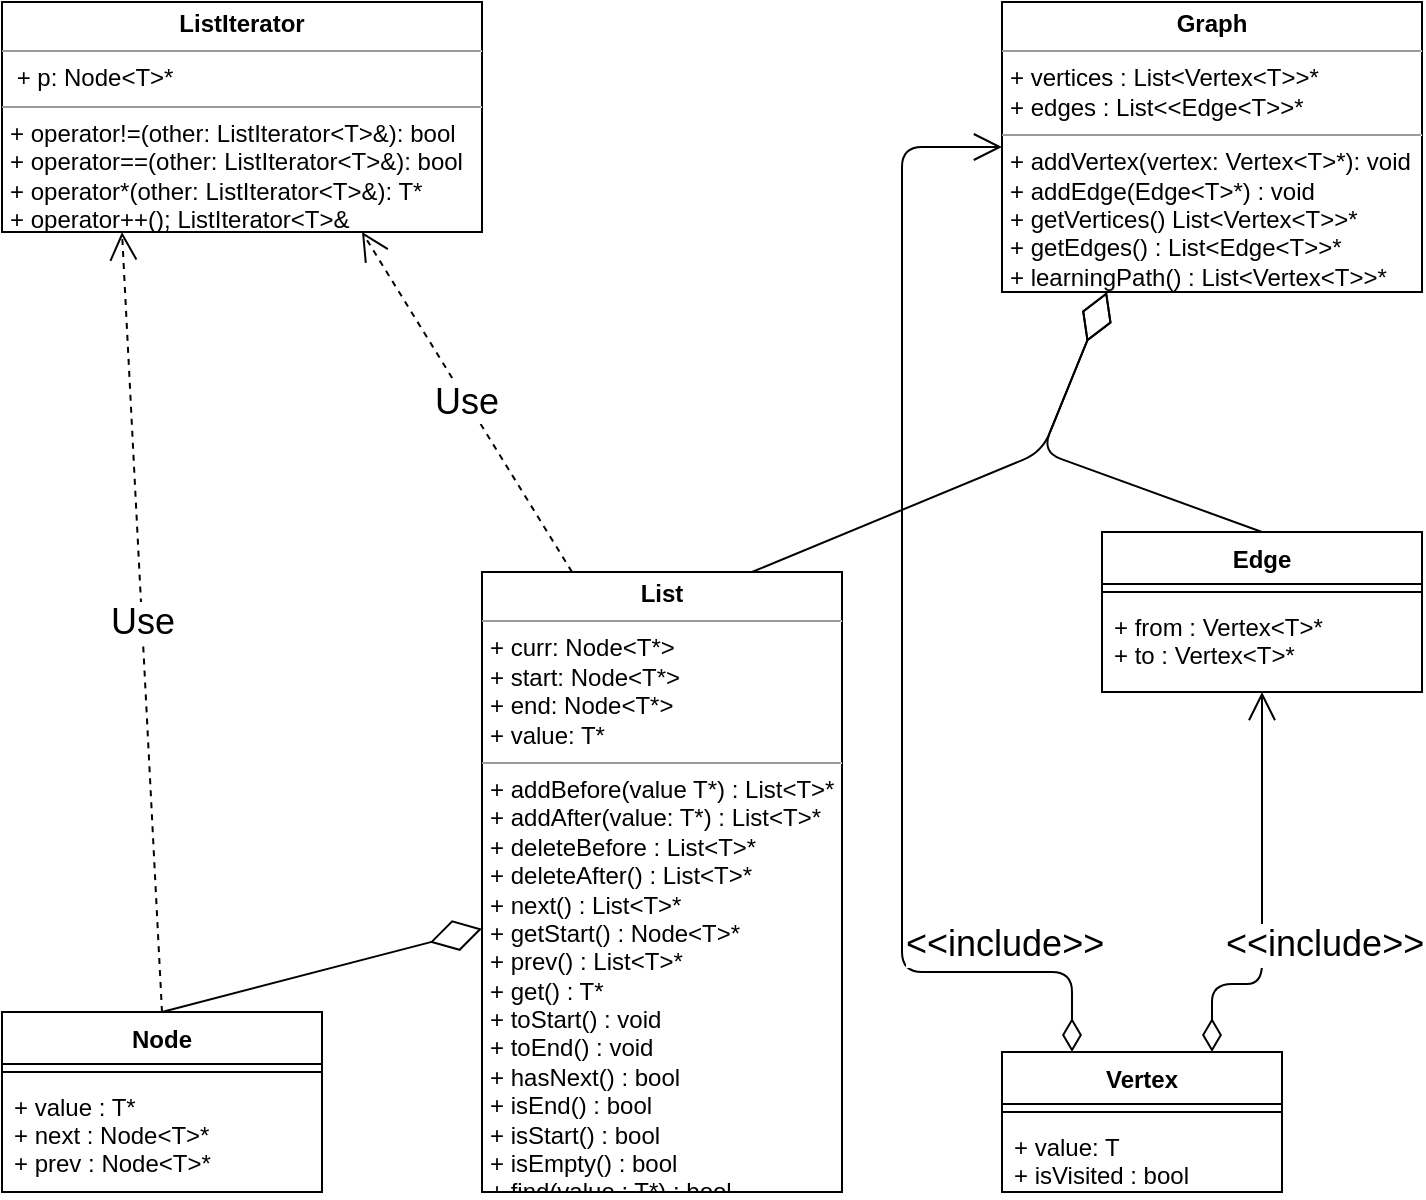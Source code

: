 <mxfile version="13.1.1" type="github">
  <diagram id="kseK9sUrW2folhvouOjL" name="Страница 1">
    <mxGraphModel dx="1030" dy="576" grid="1" gridSize="10" guides="1" tooltips="1" connect="1" arrows="1" fold="1" page="1" pageScale="1" pageWidth="850" pageHeight="1100" math="0" shadow="0">
      <root>
        <mxCell id="0" />
        <mxCell id="1" parent="0" />
        <mxCell id="5DHbwvcFjcHv_emhHEeE-2" style="edgeStyle=orthogonalEdgeStyle;rounded=0;orthogonalLoop=1;jettySize=auto;html=1;" parent="1" edge="1">
          <mxGeometry relative="1" as="geometry">
            <mxPoint x="260" y="300" as="sourcePoint" />
            <mxPoint x="260" y="300" as="targetPoint" />
          </mxGeometry>
        </mxCell>
        <mxCell id="5DHbwvcFjcHv_emhHEeE-1" value="&lt;p style=&quot;margin: 0px ; margin-top: 4px ; text-align: center&quot;&gt;&lt;b&gt;ListIterator&lt;/b&gt;&lt;/p&gt;&lt;hr size=&quot;1&quot;&gt;&lt;p style=&quot;margin: 0px ; margin-left: 4px&quot;&gt;&amp;nbsp;+ p: Node&amp;lt;T&amp;gt;*&lt;/p&gt;&lt;hr size=&quot;1&quot;&gt;&lt;p style=&quot;margin: 0px ; margin-left: 4px&quot;&gt;+ operator!=(other: ListIterator&amp;lt;T&amp;gt;&amp;amp;): bool&lt;/p&gt;&lt;p style=&quot;margin: 0px ; margin-left: 4px&quot;&gt;+ operator==(other: ListIterator&amp;lt;T&amp;gt;&amp;amp;): bool&lt;/p&gt;&lt;p style=&quot;margin: 0px ; margin-left: 4px&quot;&gt;+ operator*(other: ListIterator&amp;lt;T&amp;gt;&amp;amp;): T*&lt;/p&gt;&lt;p style=&quot;margin: 0px ; margin-left: 4px&quot;&gt;+ operator++(); ListIterator&amp;lt;T&amp;gt;&amp;amp;&lt;/p&gt;" style="verticalAlign=top;align=left;overflow=fill;fontSize=12;fontFamily=Helvetica;html=1;" parent="1" vertex="1">
          <mxGeometry x="60" y="55" width="240" height="115" as="geometry" />
        </mxCell>
        <mxCell id="5DHbwvcFjcHv_emhHEeE-3" value="&lt;p style=&quot;margin: 0px ; margin-top: 4px ; text-align: center&quot;&gt;&lt;b&gt;List&lt;/b&gt;&lt;/p&gt;&lt;hr size=&quot;1&quot;&gt;&lt;p style=&quot;margin: 0px ; margin-left: 4px&quot;&gt;+ curr: Node&amp;lt;T*&amp;gt;&lt;/p&gt;&lt;p style=&quot;margin: 0px ; margin-left: 4px&quot;&gt;+ start: Node&amp;lt;T*&amp;gt;&lt;/p&gt;&lt;p style=&quot;margin: 0px ; margin-left: 4px&quot;&gt;+ end: Node&amp;lt;T*&amp;gt;&lt;/p&gt;&lt;p style=&quot;margin: 0px ; margin-left: 4px&quot;&gt;+ value: T*&lt;/p&gt;&lt;hr size=&quot;1&quot;&gt;&lt;p style=&quot;margin: 0px ; margin-left: 4px&quot;&gt;&lt;span&gt;+ addBefore(value T*) : List&amp;lt;T&amp;gt;*&lt;/span&gt;&lt;br&gt;&lt;span&gt;+ addAfter(value: T*) : List&amp;lt;T&amp;gt;*&lt;/span&gt;&lt;br&gt;&lt;span&gt;+ deleteBefore : List&amp;lt;T&amp;gt;*&lt;/span&gt;&lt;br&gt;&lt;span&gt;+ deleteAfter() : List&amp;lt;T&amp;gt;*&lt;/span&gt;&lt;br&gt;&lt;span&gt;+ next() : List&amp;lt;T&amp;gt;*&lt;/span&gt;&lt;br&gt;&lt;span&gt;+ getStart() : Node&amp;lt;T&amp;gt;*&lt;/span&gt;&lt;br&gt;&lt;span&gt;+ prev() : List&amp;lt;T&amp;gt;*&lt;/span&gt;&lt;br&gt;&lt;span&gt;+ get() : T*&lt;/span&gt;&lt;br&gt;&lt;span&gt;+ toStart() : void&lt;/span&gt;&lt;br&gt;&lt;span&gt;+ toEnd() : void&lt;/span&gt;&lt;br&gt;&lt;span&gt;+ hasNext() : bool&lt;/span&gt;&lt;br&gt;&lt;span&gt;+ isEnd() : bool&lt;/span&gt;&lt;br&gt;&lt;span&gt;+ isStart() : bool&lt;/span&gt;&lt;br&gt;&lt;span&gt;+ isEmpty() : bool&lt;/span&gt;&lt;br&gt;&lt;span&gt;+ find(value : T*) : bool&lt;/span&gt;&lt;br&gt;&lt;/p&gt;" style="verticalAlign=top;align=left;overflow=fill;fontSize=12;fontFamily=Helvetica;html=1;" parent="1" vertex="1">
          <mxGeometry x="300" y="340" width="180" height="310" as="geometry" />
        </mxCell>
        <mxCell id="5DHbwvcFjcHv_emhHEeE-8" value="&lt;p style=&quot;margin: 0px ; margin-top: 4px ; text-align: center&quot;&gt;&lt;b&gt;Graph&lt;/b&gt;&lt;/p&gt;&lt;hr size=&quot;1&quot;&gt;&lt;p style=&quot;margin: 0px ; margin-left: 4px&quot;&gt;+ vertices : List&amp;lt;Vertex&amp;lt;T&amp;gt;&amp;gt;*&lt;/p&gt;&lt;p style=&quot;margin: 0px ; margin-left: 4px&quot;&gt;+ edges : List&amp;lt;&amp;lt;Edge&amp;lt;T&amp;gt;&amp;gt;*&lt;/p&gt;&lt;hr size=&quot;1&quot;&gt;&lt;p style=&quot;margin: 0px ; margin-left: 4px&quot;&gt;+ addVertex(vertex: Vertex&amp;lt;T&amp;gt;*): void&lt;/p&gt;&lt;p style=&quot;margin: 0px ; margin-left: 4px&quot;&gt;+ addEdge(Edge&amp;lt;T&amp;gt;*) : void&lt;/p&gt;&lt;p style=&quot;margin: 0px ; margin-left: 4px&quot;&gt;+ getVertices() List&amp;lt;Vertex&amp;lt;T&amp;gt;&amp;gt;*&lt;/p&gt;&lt;p style=&quot;margin: 0px ; margin-left: 4px&quot;&gt;+ getEdges() : List&amp;lt;Edge&amp;lt;T&amp;gt;&amp;gt;*&lt;/p&gt;&lt;p style=&quot;margin: 0px ; margin-left: 4px&quot;&gt;+ learningPath() : List&amp;lt;Vertex&amp;lt;T&amp;gt;&amp;gt;*&lt;/p&gt;" style="verticalAlign=top;align=left;overflow=fill;fontSize=12;fontFamily=Helvetica;html=1;" parent="1" vertex="1">
          <mxGeometry x="560" y="55" width="210" height="145" as="geometry" />
        </mxCell>
        <mxCell id="5DHbwvcFjcHv_emhHEeE-20" value="Node" style="swimlane;fontStyle=1;align=center;verticalAlign=top;childLayout=stackLayout;horizontal=1;startSize=26;horizontalStack=0;resizeParent=1;resizeParentMax=0;resizeLast=0;collapsible=1;marginBottom=0;" parent="1" vertex="1">
          <mxGeometry x="60" y="560" width="160" height="90" as="geometry" />
        </mxCell>
        <mxCell id="5DHbwvcFjcHv_emhHEeE-22" value="" style="line;strokeWidth=1;fillColor=none;align=left;verticalAlign=middle;spacingTop=-1;spacingLeft=3;spacingRight=3;rotatable=0;labelPosition=right;points=[];portConstraint=eastwest;" parent="5DHbwvcFjcHv_emhHEeE-20" vertex="1">
          <mxGeometry y="26" width="160" height="8" as="geometry" />
        </mxCell>
        <mxCell id="5DHbwvcFjcHv_emhHEeE-23" value="+ value : T*&#xa;+ next : Node&lt;T&gt;*&#xa;+ prev : Node&lt;T&gt;*" style="text;strokeColor=none;fillColor=none;align=left;verticalAlign=top;spacingLeft=4;spacingRight=4;overflow=hidden;rotatable=0;points=[[0,0.5],[1,0.5]];portConstraint=eastwest;" parent="5DHbwvcFjcHv_emhHEeE-20" vertex="1">
          <mxGeometry y="34" width="160" height="56" as="geometry" />
        </mxCell>
        <mxCell id="VGIbdxzOlUNpBuNSaY6e-7" value="" style="endArrow=diamondThin;endFill=0;endSize=24;html=1;fontSize=18;exitX=0.5;exitY=0;exitDx=0;exitDy=0;" edge="1" parent="1" source="5DHbwvcFjcHv_emhHEeE-20" target="5DHbwvcFjcHv_emhHEeE-3">
          <mxGeometry width="160" relative="1" as="geometry">
            <mxPoint x="160" y="560" as="sourcePoint" />
            <mxPoint x="320" y="560" as="targetPoint" />
          </mxGeometry>
        </mxCell>
        <mxCell id="VGIbdxzOlUNpBuNSaY6e-10" value="" style="endArrow=diamondThin;endFill=0;endSize=24;html=1;fontSize=18;exitX=0.75;exitY=0;exitDx=0;exitDy=0;entryX=0.25;entryY=1;entryDx=0;entryDy=0;" edge="1" parent="1" source="5DHbwvcFjcHv_emhHEeE-3" target="5DHbwvcFjcHv_emhHEeE-8">
          <mxGeometry width="160" relative="1" as="geometry">
            <mxPoint x="460" y="249" as="sourcePoint" />
            <mxPoint x="620" y="249" as="targetPoint" />
            <Array as="points">
              <mxPoint x="580" y="280" />
            </Array>
          </mxGeometry>
        </mxCell>
        <mxCell id="VGIbdxzOlUNpBuNSaY6e-13" value="" style="endArrow=diamondThin;endFill=0;endSize=24;html=1;fontSize=18;exitX=0.5;exitY=0;exitDx=0;exitDy=0;entryX=0.25;entryY=1;entryDx=0;entryDy=0;" edge="1" parent="1" source="5DHbwvcFjcHv_emhHEeE-12" target="5DHbwvcFjcHv_emhHEeE-8">
          <mxGeometry width="160" relative="1" as="geometry">
            <mxPoint x="445" y="260" as="sourcePoint" />
            <mxPoint x="570" y="210" as="targetPoint" />
            <Array as="points">
              <mxPoint x="580" y="280" />
            </Array>
          </mxGeometry>
        </mxCell>
        <mxCell id="5DHbwvcFjcHv_emhHEeE-12" value="Edge" style="swimlane;fontStyle=1;align=center;verticalAlign=top;childLayout=stackLayout;horizontal=1;startSize=26;horizontalStack=0;resizeParent=1;resizeParentMax=0;resizeLast=0;collapsible=1;marginBottom=0;" parent="1" vertex="1">
          <mxGeometry x="610" y="320" width="160" height="80" as="geometry" />
        </mxCell>
        <mxCell id="5DHbwvcFjcHv_emhHEeE-14" value="" style="line;strokeWidth=1;fillColor=none;align=left;verticalAlign=middle;spacingTop=-1;spacingLeft=3;spacingRight=3;rotatable=0;labelPosition=right;points=[];portConstraint=eastwest;" parent="5DHbwvcFjcHv_emhHEeE-12" vertex="1">
          <mxGeometry y="26" width="160" height="8" as="geometry" />
        </mxCell>
        <mxCell id="5DHbwvcFjcHv_emhHEeE-15" value="+ from : Vertex&lt;T&gt;*&#xa;+ to : Vertex&lt;T&gt;*" style="text;strokeColor=none;fillColor=none;align=left;verticalAlign=top;spacingLeft=4;spacingRight=4;overflow=hidden;rotatable=0;points=[[0,0.5],[1,0.5]];portConstraint=eastwest;" parent="5DHbwvcFjcHv_emhHEeE-12" vertex="1">
          <mxGeometry y="34" width="160" height="46" as="geometry" />
        </mxCell>
        <mxCell id="5DHbwvcFjcHv_emhHEeE-16" value="Vertex" style="swimlane;fontStyle=1;align=center;verticalAlign=top;childLayout=stackLayout;horizontal=1;startSize=26;horizontalStack=0;resizeParent=1;resizeParentMax=0;resizeLast=0;collapsible=1;marginBottom=0;" parent="1" vertex="1">
          <mxGeometry x="560" y="580" width="140" height="70" as="geometry" />
        </mxCell>
        <mxCell id="5DHbwvcFjcHv_emhHEeE-18" value="" style="line;strokeWidth=1;fillColor=none;align=left;verticalAlign=middle;spacingTop=-1;spacingLeft=3;spacingRight=3;rotatable=0;labelPosition=right;points=[];portConstraint=eastwest;" parent="5DHbwvcFjcHv_emhHEeE-16" vertex="1">
          <mxGeometry y="26" width="140" height="8" as="geometry" />
        </mxCell>
        <mxCell id="5DHbwvcFjcHv_emhHEeE-19" value="+ value: T&#xa;+ isVisited : bool" style="text;strokeColor=none;fillColor=none;align=left;verticalAlign=top;spacingLeft=4;spacingRight=4;overflow=hidden;rotatable=0;points=[[0,0.5],[1,0.5]];portConstraint=eastwest;" parent="5DHbwvcFjcHv_emhHEeE-16" vertex="1">
          <mxGeometry y="34" width="140" height="36" as="geometry" />
        </mxCell>
        <mxCell id="VGIbdxzOlUNpBuNSaY6e-14" value="Use" style="endArrow=open;endSize=12;dashed=1;html=1;fontSize=18;exitX=0.5;exitY=0;exitDx=0;exitDy=0;entryX=0.25;entryY=1;entryDx=0;entryDy=0;" edge="1" parent="1" source="5DHbwvcFjcHv_emhHEeE-20" target="5DHbwvcFjcHv_emhHEeE-1">
          <mxGeometry width="160" relative="1" as="geometry">
            <mxPoint x="70" y="540" as="sourcePoint" />
            <mxPoint x="230" y="540" as="targetPoint" />
          </mxGeometry>
        </mxCell>
        <mxCell id="VGIbdxzOlUNpBuNSaY6e-15" value="Use" style="endArrow=open;endSize=12;dashed=1;html=1;fontSize=18;exitX=0.25;exitY=0;exitDx=0;exitDy=0;entryX=0.75;entryY=1;entryDx=0;entryDy=0;" edge="1" parent="1" source="5DHbwvcFjcHv_emhHEeE-3" target="5DHbwvcFjcHv_emhHEeE-1">
          <mxGeometry width="160" relative="1" as="geometry">
            <mxPoint x="440" y="330" as="sourcePoint" />
            <mxPoint x="600" y="330" as="targetPoint" />
          </mxGeometry>
        </mxCell>
        <mxCell id="VGIbdxzOlUNpBuNSaY6e-16" value="&amp;lt;&amp;lt;include&amp;gt;&amp;gt;" style="endArrow=open;html=1;endSize=12;startArrow=diamondThin;startSize=14;startFill=0;edgeStyle=orthogonalEdgeStyle;align=left;verticalAlign=bottom;fontSize=18;exitX=0.25;exitY=0;exitDx=0;exitDy=0;entryX=0;entryY=0.5;entryDx=0;entryDy=0;" edge="1" parent="1" source="5DHbwvcFjcHv_emhHEeE-16" target="5DHbwvcFjcHv_emhHEeE-8">
          <mxGeometry x="-0.575" relative="1" as="geometry">
            <mxPoint x="440" y="330" as="sourcePoint" />
            <mxPoint x="600" y="330" as="targetPoint" />
            <Array as="points">
              <mxPoint x="595" y="540" />
              <mxPoint x="510" y="540" />
              <mxPoint x="510" y="128" />
            </Array>
            <mxPoint as="offset" />
          </mxGeometry>
        </mxCell>
        <mxCell id="VGIbdxzOlUNpBuNSaY6e-18" value="&amp;lt;&amp;lt;include&amp;gt;&amp;gt;" style="endArrow=open;html=1;endSize=12;startArrow=diamondThin;startSize=14;startFill=0;edgeStyle=orthogonalEdgeStyle;align=left;verticalAlign=bottom;fontSize=18;exitX=0.75;exitY=0;exitDx=0;exitDy=0;" edge="1" parent="1" source="5DHbwvcFjcHv_emhHEeE-16" target="5DHbwvcFjcHv_emhHEeE-15">
          <mxGeometry x="-0.668" y="-8" relative="1" as="geometry">
            <mxPoint x="685" y="586.25" as="sourcePoint" />
            <mxPoint x="650" y="133.75" as="targetPoint" />
            <Array as="points">
              <mxPoint x="665" y="546" />
              <mxPoint x="690" y="546" />
            </Array>
            <mxPoint x="5" y="-14" as="offset" />
          </mxGeometry>
        </mxCell>
      </root>
    </mxGraphModel>
  </diagram>
</mxfile>
